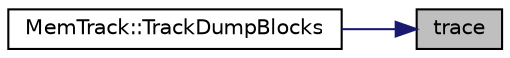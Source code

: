 digraph "trace"
{
 // LATEX_PDF_SIZE
  edge [fontname="Helvetica",fontsize="10",labelfontname="Helvetica",labelfontsize="10"];
  node [fontname="Helvetica",fontsize="10",shape=record];
  rankdir="RL";
  Node1 [label="trace",height=0.2,width=0.4,color="black", fillcolor="grey75", style="filled", fontcolor="black",tooltip=" "];
  Node1 -> Node2 [dir="back",color="midnightblue",fontsize="10",style="solid",fontname="Helvetica"];
  Node2 [label="MemTrack::TrackDumpBlocks",height=0.2,width=0.4,color="black", fillcolor="white", style="filled",URL="$namespace_mem_track.html#ab97b33af33d0255feeecde45606f26e5",tooltip=" "];
}
